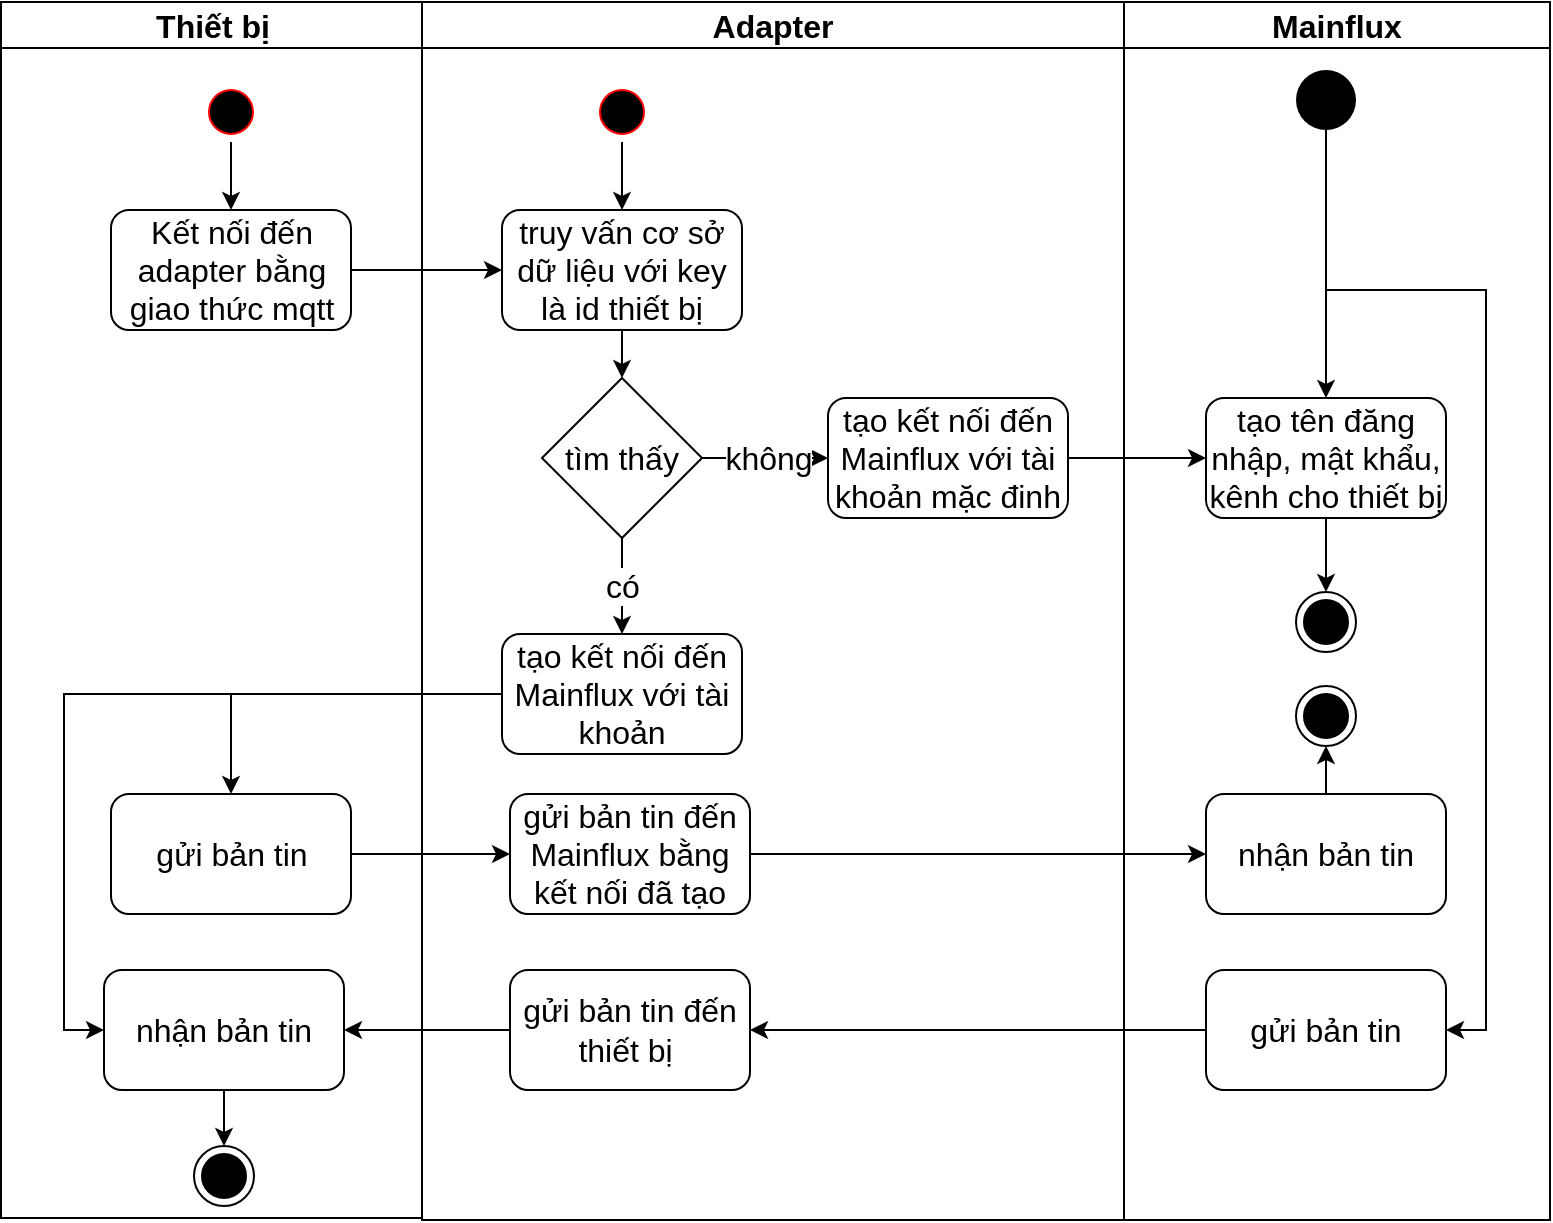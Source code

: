 <mxfile version="14.8.5" type="github">
  <diagram name="Page-1" id="e7e014a7-5840-1c2e-5031-d8a46d1fe8dd">
    <mxGraphModel dx="1209" dy="662" grid="0" gridSize="10" guides="1" tooltips="1" connect="1" arrows="1" fold="1" page="0" pageScale="1" pageWidth="1169" pageHeight="826" background="none" math="0" shadow="0">
      <root>
        <mxCell id="0" />
        <mxCell id="1" parent="0" />
        <mxCell id="2" value="Thiết bị" style="swimlane;whiteSpace=wrap;fontSize=16;" parent="1" vertex="1">
          <mxGeometry x="164.5" y="128" width="210.5" height="608" as="geometry" />
        </mxCell>
        <mxCell id="683eZ9qalTY0pSp2afNf-48" style="edgeStyle=orthogonalEdgeStyle;rounded=0;orthogonalLoop=1;jettySize=auto;html=1;fontSize=16;" parent="2" source="5" target="683eZ9qalTY0pSp2afNf-45" edge="1">
          <mxGeometry relative="1" as="geometry" />
        </mxCell>
        <mxCell id="5" value="" style="ellipse;shape=startState;fillColor=#000000;strokeColor=#ff0000;fontSize=16;" parent="2" vertex="1">
          <mxGeometry x="100" y="40" width="30" height="30" as="geometry" />
        </mxCell>
        <mxCell id="683eZ9qalTY0pSp2afNf-45" value="Kết nối đến adapter bằng giao thức mqtt" style="rounded=1;whiteSpace=wrap;html=1;fontSize=16;" parent="2" vertex="1">
          <mxGeometry x="55" y="104" width="120" height="60" as="geometry" />
        </mxCell>
        <mxCell id="683eZ9qalTY0pSp2afNf-58" value="gửi bản tin" style="rounded=1;whiteSpace=wrap;html=1;fontSize=16;" parent="2" vertex="1">
          <mxGeometry x="55" y="396" width="120" height="60" as="geometry" />
        </mxCell>
        <mxCell id="683eZ9qalTY0pSp2afNf-90" style="edgeStyle=orthogonalEdgeStyle;rounded=0;orthogonalLoop=1;jettySize=auto;html=1;fontSize=16;" parent="2" source="683eZ9qalTY0pSp2afNf-59" target="683eZ9qalTY0pSp2afNf-89" edge="1">
          <mxGeometry relative="1" as="geometry" />
        </mxCell>
        <mxCell id="683eZ9qalTY0pSp2afNf-59" value="nhận bản tin" style="rounded=1;whiteSpace=wrap;html=1;fontSize=16;" parent="2" vertex="1">
          <mxGeometry x="51.5" y="484" width="120" height="60" as="geometry" />
        </mxCell>
        <mxCell id="683eZ9qalTY0pSp2afNf-89" value="" style="ellipse;html=1;shape=endState;fillColor=#000000;strokeColor=#000000;fontSize=16;" parent="2" vertex="1">
          <mxGeometry x="96.5" y="572" width="30" height="30" as="geometry" />
        </mxCell>
        <mxCell id="3" value="Adapter" style="swimlane;whiteSpace=wrap;fontSize=16;" parent="1" vertex="1">
          <mxGeometry x="375" y="128" width="351" height="609" as="geometry" />
        </mxCell>
        <mxCell id="683eZ9qalTY0pSp2afNf-52" style="edgeStyle=orthogonalEdgeStyle;rounded=0;orthogonalLoop=1;jettySize=auto;html=1;entryX=0.5;entryY=0;entryDx=0;entryDy=0;fontSize=16;" parent="3" source="13" target="683eZ9qalTY0pSp2afNf-50" edge="1">
          <mxGeometry relative="1" as="geometry" />
        </mxCell>
        <mxCell id="13" value="" style="ellipse;shape=startState;fillColor=#000000;strokeColor=#ff0000;fontSize=16;" parent="3" vertex="1">
          <mxGeometry x="85" y="40" width="30" height="30" as="geometry" />
        </mxCell>
        <mxCell id="683eZ9qalTY0pSp2afNf-54" style="edgeStyle=orthogonalEdgeStyle;rounded=0;orthogonalLoop=1;jettySize=auto;html=1;fontSize=16;" parent="3" source="683eZ9qalTY0pSp2afNf-50" target="683eZ9qalTY0pSp2afNf-53" edge="1">
          <mxGeometry relative="1" as="geometry" />
        </mxCell>
        <mxCell id="683eZ9qalTY0pSp2afNf-50" value="truy vấn cơ sở dữ liệu với key là id thiết bị" style="rounded=1;whiteSpace=wrap;html=1;fontSize=16;" parent="3" vertex="1">
          <mxGeometry x="40" y="104" width="120" height="60" as="geometry" />
        </mxCell>
        <mxCell id="683eZ9qalTY0pSp2afNf-60" value="không" style="edgeStyle=orthogonalEdgeStyle;rounded=0;orthogonalLoop=1;jettySize=auto;html=1;fontSize=16;" parent="3" source="683eZ9qalTY0pSp2afNf-53" target="683eZ9qalTY0pSp2afNf-56" edge="1">
          <mxGeometry x="0.048" relative="1" as="geometry">
            <Array as="points">
              <mxPoint x="167" y="228" />
              <mxPoint x="167" y="228" />
            </Array>
            <mxPoint as="offset" />
          </mxGeometry>
        </mxCell>
        <mxCell id="683eZ9qalTY0pSp2afNf-61" value="có" style="edgeStyle=orthogonalEdgeStyle;rounded=0;orthogonalLoop=1;jettySize=auto;html=1;fontSize=16;" parent="3" source="683eZ9qalTY0pSp2afNf-53" target="683eZ9qalTY0pSp2afNf-57" edge="1">
          <mxGeometry relative="1" as="geometry" />
        </mxCell>
        <mxCell id="683eZ9qalTY0pSp2afNf-53" value="tìm thấy" style="rhombus;whiteSpace=wrap;html=1;fontSize=16;" parent="3" vertex="1">
          <mxGeometry x="60" y="188" width="80" height="80" as="geometry" />
        </mxCell>
        <mxCell id="683eZ9qalTY0pSp2afNf-56" value="tạo kết nối đến Mainflux với tài khoản mặc đinh" style="rounded=1;whiteSpace=wrap;html=1;fontSize=16;" parent="3" vertex="1">
          <mxGeometry x="203" y="198" width="120" height="60" as="geometry" />
        </mxCell>
        <mxCell id="683eZ9qalTY0pSp2afNf-57" value="tạo kết nối đến Mainflux với tài khoản" style="rounded=1;whiteSpace=wrap;html=1;fontSize=16;" parent="3" vertex="1">
          <mxGeometry x="40" y="316" width="120" height="60" as="geometry" />
        </mxCell>
        <mxCell id="683eZ9qalTY0pSp2afNf-63" value="gửi bản tin đến Mainflux bằng kết nối đã tạo" style="rounded=1;whiteSpace=wrap;html=1;fontSize=16;" parent="3" vertex="1">
          <mxGeometry x="44" y="396" width="120" height="60" as="geometry" />
        </mxCell>
        <mxCell id="683eZ9qalTY0pSp2afNf-76" value="gửi bản tin đến thiết bị&amp;nbsp;" style="rounded=1;whiteSpace=wrap;html=1;fontSize=16;" parent="3" vertex="1">
          <mxGeometry x="44" y="484" width="120" height="60" as="geometry" />
        </mxCell>
        <mxCell id="4" value="Mainflux" style="swimlane;whiteSpace=wrap;startSize=23;fontSize=16;" parent="1" vertex="1">
          <mxGeometry x="726" y="128" width="213" height="609" as="geometry" />
        </mxCell>
        <mxCell id="683eZ9qalTY0pSp2afNf-86" style="edgeStyle=orthogonalEdgeStyle;rounded=0;orthogonalLoop=1;jettySize=auto;html=1;entryX=0.5;entryY=1;entryDx=0;entryDy=0;fontSize=16;" parent="4" source="683eZ9qalTY0pSp2afNf-77" target="683eZ9qalTY0pSp2afNf-85" edge="1">
          <mxGeometry relative="1" as="geometry" />
        </mxCell>
        <mxCell id="683eZ9qalTY0pSp2afNf-77" value="nhận bản tin" style="rounded=1;whiteSpace=wrap;html=1;fontSize=16;" parent="4" vertex="1">
          <mxGeometry x="41" y="396" width="120" height="60" as="geometry" />
        </mxCell>
        <mxCell id="683eZ9qalTY0pSp2afNf-78" value="gửi bản tin" style="rounded=1;whiteSpace=wrap;html=1;fontSize=16;" parent="4" vertex="1">
          <mxGeometry x="41" y="484" width="120" height="60" as="geometry" />
        </mxCell>
        <mxCell id="683eZ9qalTY0pSp2afNf-84" style="edgeStyle=orthogonalEdgeStyle;rounded=0;orthogonalLoop=1;jettySize=auto;html=1;entryX=1;entryY=0.5;entryDx=0;entryDy=0;fontSize=16;" parent="4" source="683eZ9qalTY0pSp2afNf-83" target="683eZ9qalTY0pSp2afNf-78" edge="1">
          <mxGeometry relative="1" as="geometry">
            <Array as="points">
              <mxPoint x="101" y="144" />
              <mxPoint x="181" y="144" />
              <mxPoint x="181" y="514" />
            </Array>
          </mxGeometry>
        </mxCell>
        <mxCell id="683eZ9qalTY0pSp2afNf-97" style="edgeStyle=orthogonalEdgeStyle;rounded=0;orthogonalLoop=1;jettySize=auto;html=1;fontSize=16;" parent="4" source="683eZ9qalTY0pSp2afNf-83" target="683eZ9qalTY0pSp2afNf-92" edge="1">
          <mxGeometry relative="1" as="geometry" />
        </mxCell>
        <mxCell id="683eZ9qalTY0pSp2afNf-83" value="" style="ellipse;fillColor=#000000;strokeColor=none;fontSize=16;" parent="4" vertex="1">
          <mxGeometry x="86" y="34" width="30" height="30" as="geometry" />
        </mxCell>
        <mxCell id="683eZ9qalTY0pSp2afNf-85" value="" style="ellipse;html=1;shape=endState;fillColor=#000000;strokeColor=#000000;fontSize=16;" parent="4" vertex="1">
          <mxGeometry x="86" y="342" width="30" height="30" as="geometry" />
        </mxCell>
        <mxCell id="683eZ9qalTY0pSp2afNf-96" style="edgeStyle=orthogonalEdgeStyle;rounded=0;orthogonalLoop=1;jettySize=auto;html=1;entryX=0.5;entryY=0;entryDx=0;entryDy=0;fontSize=16;" parent="4" source="683eZ9qalTY0pSp2afNf-92" target="683eZ9qalTY0pSp2afNf-95" edge="1">
          <mxGeometry relative="1" as="geometry" />
        </mxCell>
        <mxCell id="683eZ9qalTY0pSp2afNf-92" value="tạo tên đăng nhập, mật khẩu, kênh cho thiết bị" style="rounded=1;whiteSpace=wrap;html=1;fontSize=16;" parent="4" vertex="1">
          <mxGeometry x="41" y="198" width="120" height="60" as="geometry" />
        </mxCell>
        <mxCell id="683eZ9qalTY0pSp2afNf-95" value="" style="ellipse;html=1;shape=endState;fillColor=#000000;strokeColor=#000000;fontSize=16;" parent="4" vertex="1">
          <mxGeometry x="86" y="295" width="30" height="30" as="geometry" />
        </mxCell>
        <mxCell id="683eZ9qalTY0pSp2afNf-51" style="edgeStyle=orthogonalEdgeStyle;rounded=0;orthogonalLoop=1;jettySize=auto;html=1;entryX=0;entryY=0.5;entryDx=0;entryDy=0;fontSize=16;" parent="1" source="683eZ9qalTY0pSp2afNf-45" target="683eZ9qalTY0pSp2afNf-50" edge="1">
          <mxGeometry relative="1" as="geometry" />
        </mxCell>
        <mxCell id="683eZ9qalTY0pSp2afNf-64" style="edgeStyle=orthogonalEdgeStyle;rounded=0;orthogonalLoop=1;jettySize=auto;html=1;fontSize=16;" parent="1" source="683eZ9qalTY0pSp2afNf-58" target="683eZ9qalTY0pSp2afNf-63" edge="1">
          <mxGeometry relative="1" as="geometry" />
        </mxCell>
        <mxCell id="683eZ9qalTY0pSp2afNf-79" style="edgeStyle=orthogonalEdgeStyle;rounded=0;orthogonalLoop=1;jettySize=auto;html=1;fontSize=16;" parent="1" source="683eZ9qalTY0pSp2afNf-57" target="683eZ9qalTY0pSp2afNf-58" edge="1">
          <mxGeometry relative="1" as="geometry" />
        </mxCell>
        <mxCell id="683eZ9qalTY0pSp2afNf-80" style="edgeStyle=orthogonalEdgeStyle;rounded=0;orthogonalLoop=1;jettySize=auto;html=1;fontSize=16;" parent="1" source="683eZ9qalTY0pSp2afNf-63" target="683eZ9qalTY0pSp2afNf-77" edge="1">
          <mxGeometry relative="1" as="geometry" />
        </mxCell>
        <mxCell id="683eZ9qalTY0pSp2afNf-87" style="edgeStyle=orthogonalEdgeStyle;rounded=0;orthogonalLoop=1;jettySize=auto;html=1;entryX=1;entryY=0.5;entryDx=0;entryDy=0;fontSize=16;" parent="1" source="683eZ9qalTY0pSp2afNf-78" target="683eZ9qalTY0pSp2afNf-76" edge="1">
          <mxGeometry relative="1" as="geometry" />
        </mxCell>
        <mxCell id="683eZ9qalTY0pSp2afNf-88" style="edgeStyle=orthogonalEdgeStyle;rounded=0;orthogonalLoop=1;jettySize=auto;html=1;entryX=1;entryY=0.5;entryDx=0;entryDy=0;fontSize=16;" parent="1" source="683eZ9qalTY0pSp2afNf-76" target="683eZ9qalTY0pSp2afNf-59" edge="1">
          <mxGeometry relative="1" as="geometry" />
        </mxCell>
        <mxCell id="683eZ9qalTY0pSp2afNf-91" style="edgeStyle=orthogonalEdgeStyle;rounded=0;orthogonalLoop=1;jettySize=auto;html=1;entryX=0;entryY=0.5;entryDx=0;entryDy=0;fontSize=16;" parent="1" source="683eZ9qalTY0pSp2afNf-57" target="683eZ9qalTY0pSp2afNf-59" edge="1">
          <mxGeometry relative="1" as="geometry" />
        </mxCell>
        <mxCell id="683eZ9qalTY0pSp2afNf-94" style="edgeStyle=orthogonalEdgeStyle;rounded=0;orthogonalLoop=1;jettySize=auto;html=1;fontSize=16;" parent="1" source="683eZ9qalTY0pSp2afNf-56" target="683eZ9qalTY0pSp2afNf-92" edge="1">
          <mxGeometry relative="1" as="geometry" />
        </mxCell>
      </root>
    </mxGraphModel>
  </diagram>
</mxfile>
